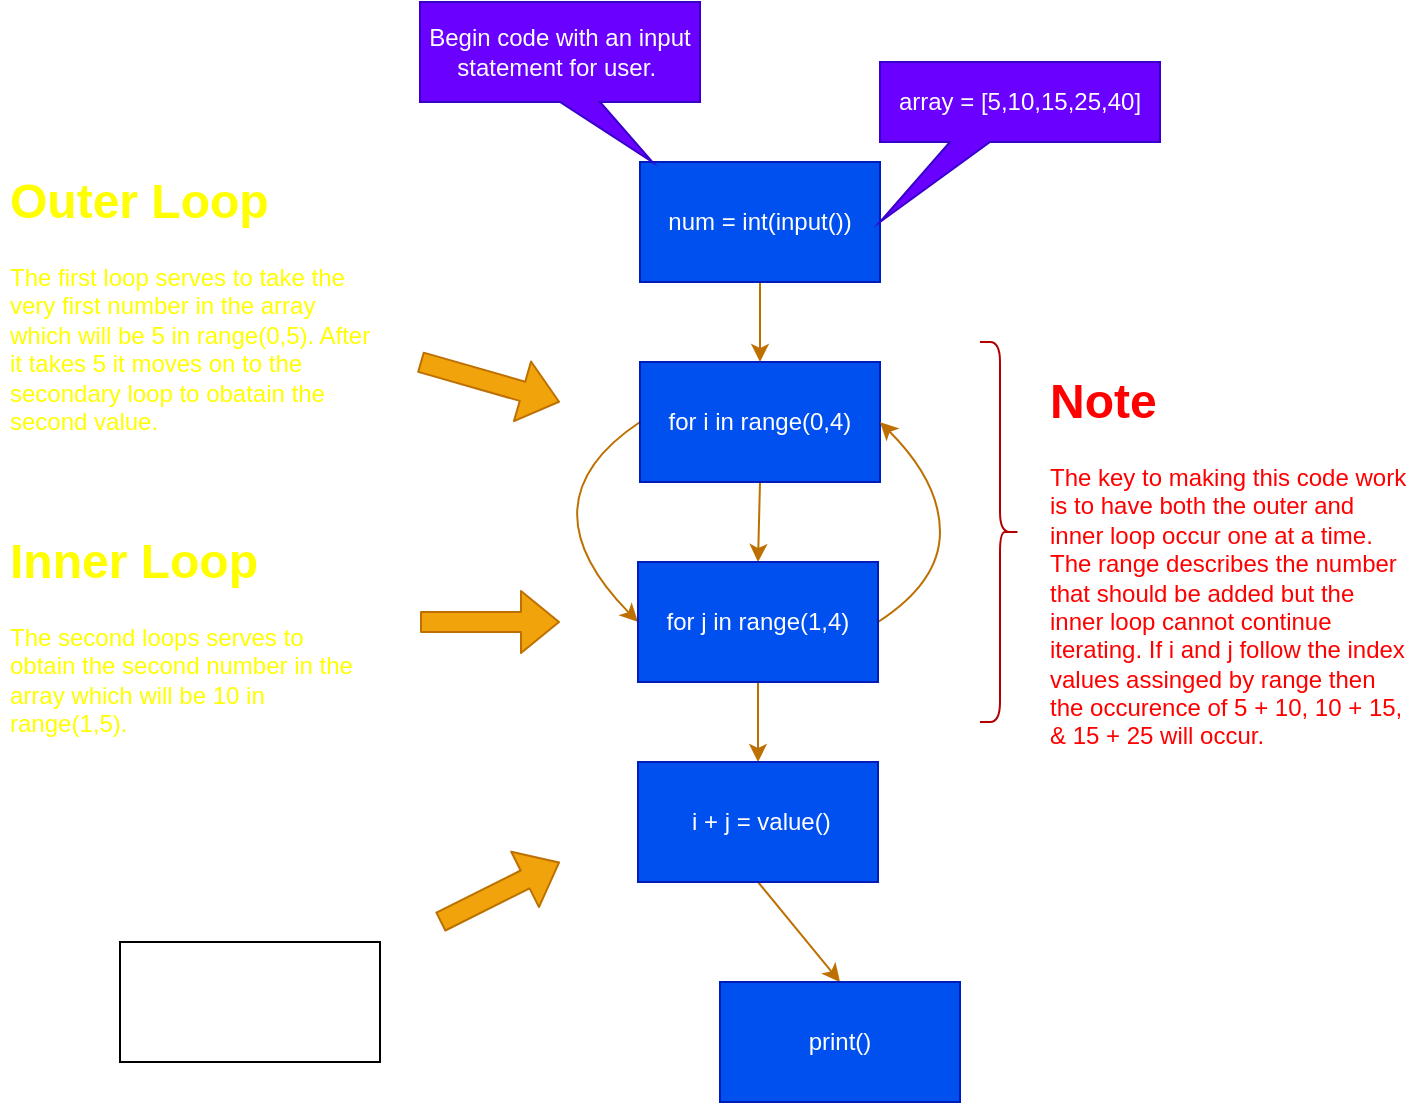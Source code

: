 <mxfile>
    <diagram id="BizQAVLp48Nou8lFr_Ab" name="Page-1">
        <mxGraphModel dx="1360" dy="563" grid="1" gridSize="10" guides="1" tooltips="1" connect="1" arrows="1" fold="1" page="1" pageScale="1" pageWidth="850" pageHeight="1100" math="0" shadow="0">
            <root>
                <mxCell id="0"/>
                <mxCell id="1" parent="0"/>
                <mxCell id="11" style="edgeStyle=none;html=1;exitX=0.5;exitY=1;exitDx=0;exitDy=0;entryX=0.5;entryY=0;entryDx=0;entryDy=0;fontColor=#FFFF00;fillColor=#f0a30a;strokeColor=#BD7000;" edge="1" parent="1" source="2" target="5">
                    <mxGeometry relative="1" as="geometry"/>
                </mxCell>
                <mxCell id="2" value="num = int(input())" style="rounded=0;whiteSpace=wrap;html=1;fillColor=#0050ef;fontColor=#ffffff;strokeColor=#001DBC;" vertex="1" parent="1">
                    <mxGeometry x="160" y="110" width="120" height="60" as="geometry"/>
                </mxCell>
                <mxCell id="3" value="Begin code with an input statement for user.&amp;nbsp;" style="shape=callout;whiteSpace=wrap;html=1;perimeter=calloutPerimeter;position2=0.83;fillColor=#6a00ff;fontColor=#ffffff;strokeColor=#3700CC;" vertex="1" parent="1">
                    <mxGeometry x="50" y="30" width="140" height="80" as="geometry"/>
                </mxCell>
                <mxCell id="12" style="edgeStyle=none;html=1;exitX=0.5;exitY=1;exitDx=0;exitDy=0;entryX=0.5;entryY=0;entryDx=0;entryDy=0;fontColor=#FFFF00;fillColor=#f0a30a;strokeColor=#BD7000;" edge="1" parent="1" source="5" target="8">
                    <mxGeometry relative="1" as="geometry"/>
                </mxCell>
                <mxCell id="32" style="edgeStyle=none;curved=1;jumpStyle=arc;html=1;exitX=0;exitY=0.5;exitDx=0;exitDy=0;fontColor=#FFFFFF;startSize=6;entryX=0;entryY=0.5;entryDx=0;entryDy=0;fillColor=#f0a30a;strokeColor=#BD7000;" edge="1" parent="1" source="5" target="8">
                    <mxGeometry relative="1" as="geometry">
                        <mxPoint x="130" y="340" as="targetPoint"/>
                        <Array as="points">
                            <mxPoint x="100" y="280"/>
                        </Array>
                    </mxGeometry>
                </mxCell>
                <mxCell id="5" value="for i in range(0,4)" style="rounded=0;whiteSpace=wrap;html=1;fillColor=#0050ef;fontColor=#ffffff;strokeColor=#001DBC;" vertex="1" parent="1">
                    <mxGeometry x="160" y="210" width="120" height="60" as="geometry"/>
                </mxCell>
                <mxCell id="6" value="&lt;h1&gt;&lt;font color=&quot;#ffff00&quot;&gt;Outer Loop&lt;/font&gt;&lt;/h1&gt;&lt;div&gt;&lt;font color=&quot;#ffff00&quot;&gt;The first loop serves to take the very first number in the array which will be 5 in range(0,5). After it takes 5 it moves on to the secondary loop to obatain the second value.&amp;nbsp;&lt;/font&gt;&lt;/div&gt;&lt;p&gt;&lt;br&gt;&lt;/p&gt;" style="text;html=1;strokeColor=none;fillColor=none;spacing=5;spacingTop=-20;whiteSpace=wrap;overflow=hidden;rounded=0;" vertex="1" parent="1">
                    <mxGeometry x="-160" y="110" width="190" height="140" as="geometry"/>
                </mxCell>
                <mxCell id="20" style="edgeStyle=none;html=1;exitX=0.5;exitY=1;exitDx=0;exitDy=0;entryX=0.5;entryY=0;entryDx=0;entryDy=0;fontColor=#FFFF00;fillColor=#f0a30a;strokeColor=#BD7000;" edge="1" parent="1" source="8" target="17">
                    <mxGeometry relative="1" as="geometry"/>
                </mxCell>
                <mxCell id="33" style="edgeStyle=none;curved=1;jumpStyle=arc;html=1;exitX=1;exitY=0.5;exitDx=0;exitDy=0;fontColor=#FFFFFF;startSize=6;entryX=1;entryY=0.5;entryDx=0;entryDy=0;fillColor=#f0a30a;strokeColor=#BD7000;" edge="1" parent="1" source="8" target="5">
                    <mxGeometry relative="1" as="geometry">
                        <mxPoint x="340" y="280" as="targetPoint"/>
                        <Array as="points">
                            <mxPoint x="310" y="320"/>
                            <mxPoint x="310" y="270"/>
                        </Array>
                    </mxGeometry>
                </mxCell>
                <mxCell id="8" value="for j in range(1,4)" style="rounded=0;whiteSpace=wrap;html=1;fillColor=#0050ef;fontColor=#ffffff;strokeColor=#001DBC;" vertex="1" parent="1">
                    <mxGeometry x="159" y="310" width="120" height="60" as="geometry"/>
                </mxCell>
                <mxCell id="9" value="array = [5,10,15,25,40]" style="shape=callout;whiteSpace=wrap;html=1;perimeter=calloutPerimeter;position2=0;size=40;position=0.25;fillColor=#6a00ff;fontColor=#ffffff;strokeColor=#3700CC;" vertex="1" parent="1">
                    <mxGeometry x="280" y="60" width="140" height="80" as="geometry"/>
                </mxCell>
                <mxCell id="10" value="" style="shape=flexArrow;endArrow=classic;html=1;fontColor=#FFFF00;fillColor=#f0a30a;strokeColor=#BD7000;" edge="1" parent="1">
                    <mxGeometry width="50" height="50" relative="1" as="geometry">
                        <mxPoint x="50" y="210" as="sourcePoint"/>
                        <mxPoint x="120" y="230" as="targetPoint"/>
                        <Array as="points"/>
                    </mxGeometry>
                </mxCell>
                <mxCell id="13" value="&lt;h1&gt;Inner Loop&lt;/h1&gt;&lt;p&gt;The second loops serves to obtain the second number in the array which will be 10 in range(1,5).&amp;nbsp;&lt;/p&gt;" style="text;html=1;strokeColor=none;fillColor=none;spacing=5;spacingTop=-20;whiteSpace=wrap;overflow=hidden;rounded=0;fontColor=#FFFF00;" vertex="1" parent="1">
                    <mxGeometry x="-160" y="290" width="190" height="120" as="geometry"/>
                </mxCell>
                <mxCell id="14" value="" style="shape=flexArrow;endArrow=classic;html=1;fontColor=#FFFF00;fillColor=#f0a30a;strokeColor=#BD7000;" edge="1" parent="1">
                    <mxGeometry width="50" height="50" relative="1" as="geometry">
                        <mxPoint x="50" y="340" as="sourcePoint"/>
                        <mxPoint x="120" y="340" as="targetPoint"/>
                    </mxGeometry>
                </mxCell>
                <mxCell id="21" style="edgeStyle=none;html=1;exitX=0.5;exitY=1;exitDx=0;exitDy=0;fontColor=#FFFFFF;fillColor=#f0a30a;strokeColor=#BD7000;entryX=0.5;entryY=0;entryDx=0;entryDy=0;" edge="1" parent="1" source="17" target="22">
                    <mxGeometry relative="1" as="geometry">
                        <mxPoint x="350" y="470" as="targetPoint"/>
                    </mxGeometry>
                </mxCell>
                <mxCell id="17" value="&lt;font color=&quot;#ffffff&quot;&gt;&amp;nbsp;i + j = value()&lt;/font&gt;" style="rounded=0;whiteSpace=wrap;html=1;fontColor=#ffffff;fillColor=#0050ef;strokeColor=#001DBC;" vertex="1" parent="1">
                    <mxGeometry x="159" y="410" width="120" height="60" as="geometry"/>
                </mxCell>
                <mxCell id="22" value="print()" style="rounded=0;whiteSpace=wrap;html=1;fontColor=#ffffff;fillColor=#0050ef;strokeColor=#001DBC;" vertex="1" parent="1">
                    <mxGeometry x="200" y="520" width="120" height="60" as="geometry"/>
                </mxCell>
                <mxCell id="42" value="" style="shape=curlyBracket;whiteSpace=wrap;html=1;rounded=1;flipH=1;labelPosition=right;verticalLabelPosition=middle;align=left;verticalAlign=middle;fontColor=#ffffff;fillColor=#e51400;strokeColor=#B20000;" vertex="1" parent="1">
                    <mxGeometry x="330" y="200" width="20" height="190" as="geometry"/>
                </mxCell>
                <mxCell id="43" value="&lt;h1&gt;&lt;font color=&quot;#ff0000&quot;&gt;Note&lt;/font&gt;&lt;/h1&gt;&lt;p&gt;&lt;font color=&quot;#ff0000&quot;&gt;The key to making this code work is to have both the outer and inner loop occur one at a time. The range describes the number that should be added but the inner loop cannot continue iterating. If i and j follow the index values assinged by range then the occurence of 5 + 10, 10 + 15, &amp;amp; 15 + 25 will occur.&amp;nbsp;&lt;/font&gt;&lt;/p&gt;" style="text;html=1;strokeColor=none;fillColor=none;spacing=5;spacingTop=-20;whiteSpace=wrap;overflow=hidden;rounded=0;fontColor=#FFFFFF;" vertex="1" parent="1">
                    <mxGeometry x="360" y="210" width="190" height="200" as="geometry"/>
                </mxCell>
                <mxCell id="44" value="" style="rounded=0;whiteSpace=wrap;html=1;fontColor=#FF0000;" vertex="1" parent="1">
                    <mxGeometry x="-100" y="500" width="130" height="60" as="geometry"/>
                </mxCell>
                <mxCell id="45" value="" style="shape=flexArrow;endArrow=classic;html=1;fontColor=#FF0000;startSize=6;curved=1;jumpStyle=arc;fillColor=#f0a30a;strokeColor=#BD7000;" edge="1" parent="1">
                    <mxGeometry width="50" height="50" relative="1" as="geometry">
                        <mxPoint x="60" y="490" as="sourcePoint"/>
                        <mxPoint x="120" y="460" as="targetPoint"/>
                    </mxGeometry>
                </mxCell>
            </root>
        </mxGraphModel>
    </diagram>
</mxfile>